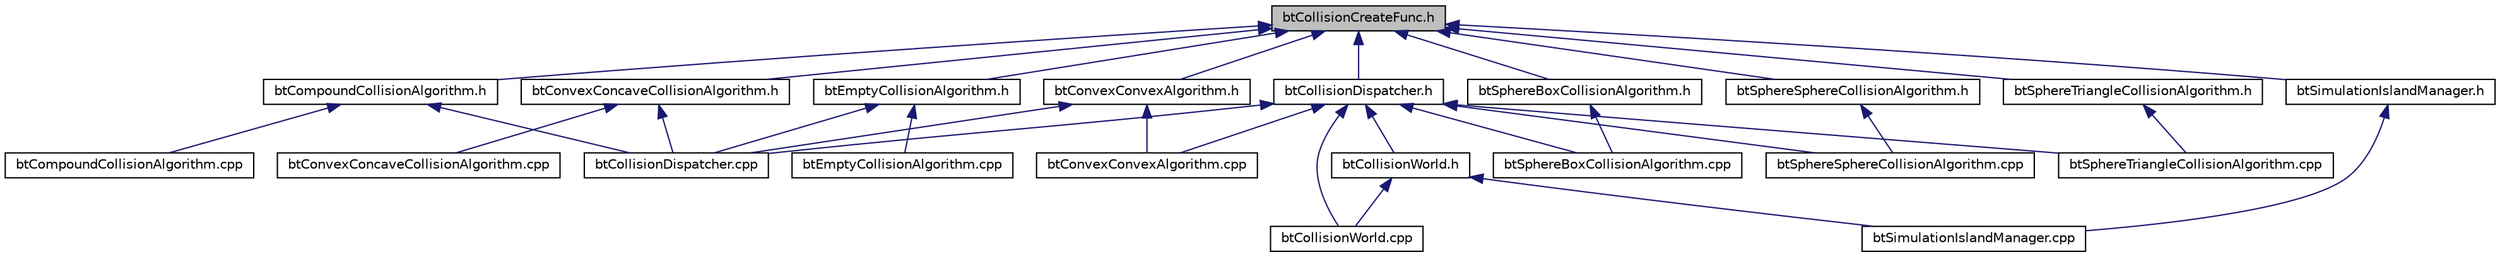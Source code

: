 digraph G
{
  edge [fontname="Helvetica",fontsize="10",labelfontname="Helvetica",labelfontsize="10"];
  node [fontname="Helvetica",fontsize="10",shape=record];
  Node1 [label="btCollisionCreateFunc.h",height=0.2,width=0.4,color="black", fillcolor="grey75", style="filled" fontcolor="black"];
  Node1 -> Node2 [dir="back",color="midnightblue",fontsize="10",style="solid",fontname="Helvetica"];
  Node2 [label="btCollisionDispatcher.h",height=0.2,width=0.4,color="black", fillcolor="white", style="filled",URL="$btCollisionDispatcher_8h.html"];
  Node2 -> Node3 [dir="back",color="midnightblue",fontsize="10",style="solid",fontname="Helvetica"];
  Node3 [label="btCollisionDispatcher.cpp",height=0.2,width=0.4,color="black", fillcolor="white", style="filled",URL="$btCollisionDispatcher_8cpp.html"];
  Node2 -> Node4 [dir="back",color="midnightblue",fontsize="10",style="solid",fontname="Helvetica"];
  Node4 [label="btCollisionWorld.h",height=0.2,width=0.4,color="black", fillcolor="white", style="filled",URL="$btCollisionWorld_8h.html"];
  Node4 -> Node5 [dir="back",color="midnightblue",fontsize="10",style="solid",fontname="Helvetica"];
  Node5 [label="btCollisionWorld.cpp",height=0.2,width=0.4,color="black", fillcolor="white", style="filled",URL="$btCollisionWorld_8cpp.html"];
  Node4 -> Node6 [dir="back",color="midnightblue",fontsize="10",style="solid",fontname="Helvetica"];
  Node6 [label="btSimulationIslandManager.cpp",height=0.2,width=0.4,color="black", fillcolor="white", style="filled",URL="$btSimulationIslandManager_8cpp.html"];
  Node2 -> Node5 [dir="back",color="midnightblue",fontsize="10",style="solid",fontname="Helvetica"];
  Node2 -> Node7 [dir="back",color="midnightblue",fontsize="10",style="solid",fontname="Helvetica"];
  Node7 [label="btConvexConvexAlgorithm.cpp",height=0.2,width=0.4,color="black", fillcolor="white", style="filled",URL="$btConvexConvexAlgorithm_8cpp.html"];
  Node2 -> Node8 [dir="back",color="midnightblue",fontsize="10",style="solid",fontname="Helvetica"];
  Node8 [label="btSphereBoxCollisionAlgorithm.cpp",height=0.2,width=0.4,color="black", fillcolor="white", style="filled",URL="$btSphereBoxCollisionAlgorithm_8cpp.html"];
  Node2 -> Node9 [dir="back",color="midnightblue",fontsize="10",style="solid",fontname="Helvetica"];
  Node9 [label="btSphereSphereCollisionAlgorithm.cpp",height=0.2,width=0.4,color="black", fillcolor="white", style="filled",URL="$btSphereSphereCollisionAlgorithm_8cpp.html"];
  Node2 -> Node10 [dir="back",color="midnightblue",fontsize="10",style="solid",fontname="Helvetica"];
  Node10 [label="btSphereTriangleCollisionAlgorithm.cpp",height=0.2,width=0.4,color="black", fillcolor="white", style="filled",URL="$btSphereTriangleCollisionAlgorithm_8cpp.html"];
  Node1 -> Node11 [dir="back",color="midnightblue",fontsize="10",style="solid",fontname="Helvetica"];
  Node11 [label="btCompoundCollisionAlgorithm.h",height=0.2,width=0.4,color="black", fillcolor="white", style="filled",URL="$btCompoundCollisionAlgorithm_8h.html"];
  Node11 -> Node3 [dir="back",color="midnightblue",fontsize="10",style="solid",fontname="Helvetica"];
  Node11 -> Node12 [dir="back",color="midnightblue",fontsize="10",style="solid",fontname="Helvetica"];
  Node12 [label="btCompoundCollisionAlgorithm.cpp",height=0.2,width=0.4,color="black", fillcolor="white", style="filled",URL="$btCompoundCollisionAlgorithm_8cpp.html"];
  Node1 -> Node13 [dir="back",color="midnightblue",fontsize="10",style="solid",fontname="Helvetica"];
  Node13 [label="btConvexConcaveCollisionAlgorithm.h",height=0.2,width=0.4,color="black", fillcolor="white", style="filled",URL="$btConvexConcaveCollisionAlgorithm_8h.html"];
  Node13 -> Node3 [dir="back",color="midnightblue",fontsize="10",style="solid",fontname="Helvetica"];
  Node13 -> Node14 [dir="back",color="midnightblue",fontsize="10",style="solid",fontname="Helvetica"];
  Node14 [label="btConvexConcaveCollisionAlgorithm.cpp",height=0.2,width=0.4,color="black", fillcolor="white", style="filled",URL="$btConvexConcaveCollisionAlgorithm_8cpp.html"];
  Node1 -> Node15 [dir="back",color="midnightblue",fontsize="10",style="solid",fontname="Helvetica"];
  Node15 [label="btConvexConvexAlgorithm.h",height=0.2,width=0.4,color="black", fillcolor="white", style="filled",URL="$btConvexConvexAlgorithm_8h.html"];
  Node15 -> Node3 [dir="back",color="midnightblue",fontsize="10",style="solid",fontname="Helvetica"];
  Node15 -> Node7 [dir="back",color="midnightblue",fontsize="10",style="solid",fontname="Helvetica"];
  Node1 -> Node16 [dir="back",color="midnightblue",fontsize="10",style="solid",fontname="Helvetica"];
  Node16 [label="btEmptyCollisionAlgorithm.h",height=0.2,width=0.4,color="black", fillcolor="white", style="filled",URL="$btEmptyCollisionAlgorithm_8h.html"];
  Node16 -> Node3 [dir="back",color="midnightblue",fontsize="10",style="solid",fontname="Helvetica"];
  Node16 -> Node17 [dir="back",color="midnightblue",fontsize="10",style="solid",fontname="Helvetica"];
  Node17 [label="btEmptyCollisionAlgorithm.cpp",height=0.2,width=0.4,color="black", fillcolor="white", style="filled",URL="$btEmptyCollisionAlgorithm_8cpp.html"];
  Node1 -> Node18 [dir="back",color="midnightblue",fontsize="10",style="solid",fontname="Helvetica"];
  Node18 [label="btSimulationIslandManager.h",height=0.2,width=0.4,color="black", fillcolor="white", style="filled",URL="$btSimulationIslandManager_8h.html"];
  Node18 -> Node6 [dir="back",color="midnightblue",fontsize="10",style="solid",fontname="Helvetica"];
  Node1 -> Node19 [dir="back",color="midnightblue",fontsize="10",style="solid",fontname="Helvetica"];
  Node19 [label="btSphereBoxCollisionAlgorithm.h",height=0.2,width=0.4,color="black", fillcolor="white", style="filled",URL="$btSphereBoxCollisionAlgorithm_8h.html"];
  Node19 -> Node8 [dir="back",color="midnightblue",fontsize="10",style="solid",fontname="Helvetica"];
  Node1 -> Node20 [dir="back",color="midnightblue",fontsize="10",style="solid",fontname="Helvetica"];
  Node20 [label="btSphereSphereCollisionAlgorithm.h",height=0.2,width=0.4,color="black", fillcolor="white", style="filled",URL="$btSphereSphereCollisionAlgorithm_8h.html"];
  Node20 -> Node9 [dir="back",color="midnightblue",fontsize="10",style="solid",fontname="Helvetica"];
  Node1 -> Node21 [dir="back",color="midnightblue",fontsize="10",style="solid",fontname="Helvetica"];
  Node21 [label="btSphereTriangleCollisionAlgorithm.h",height=0.2,width=0.4,color="black", fillcolor="white", style="filled",URL="$btSphereTriangleCollisionAlgorithm_8h.html"];
  Node21 -> Node10 [dir="back",color="midnightblue",fontsize="10",style="solid",fontname="Helvetica"];
}

